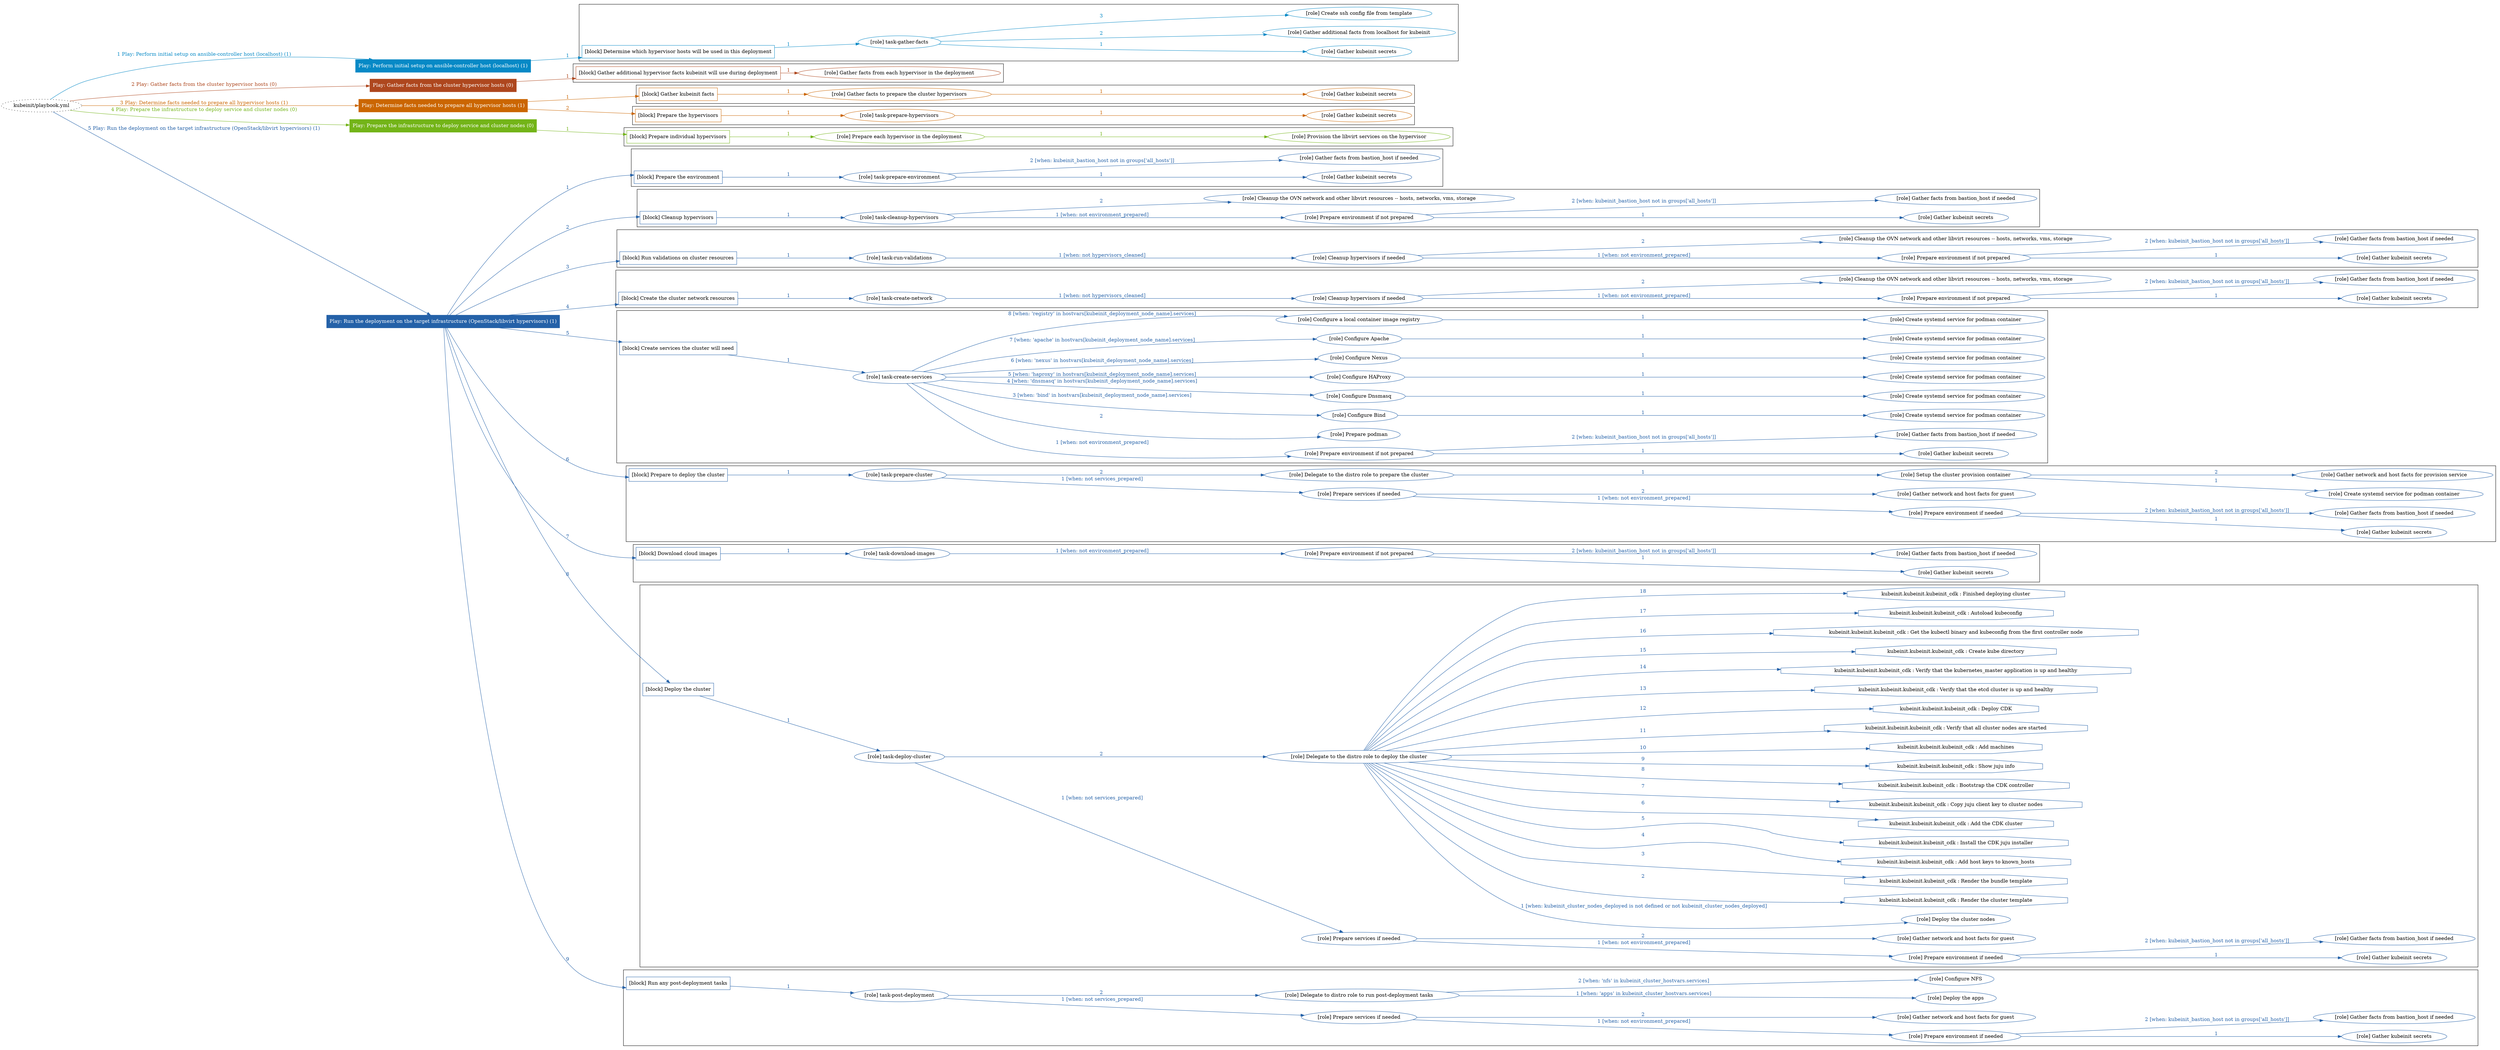 digraph {
	graph [concentrate=true ordering=in rankdir=LR ratio=fill]
	edge [esep=5 sep=10]
	"kubeinit/playbook.yml" [URL="/home/runner/work/kubeinit/kubeinit/kubeinit/playbook.yml" id=playbook_1d6d4509 style=dotted]
	"kubeinit/playbook.yml" -> play_ebe5a541 [label="1 Play: Perform initial setup on ansible-controller host (localhost) (1)" color="#0689c6" fontcolor="#0689c6" id=edge_play_ebe5a541 labeltooltip="1 Play: Perform initial setup on ansible-controller host (localhost) (1)" tooltip="1 Play: Perform initial setup on ansible-controller host (localhost) (1)"]
	subgraph "Play: Perform initial setup on ansible-controller host (localhost) (1)" {
		play_ebe5a541 [label="Play: Perform initial setup on ansible-controller host (localhost) (1)" URL="/home/runner/work/kubeinit/kubeinit/kubeinit/playbook.yml" color="#0689c6" fontcolor="#ffffff" id=play_ebe5a541 shape=box style=filled tooltip=localhost]
		play_ebe5a541 -> block_c44b0bd5 [label=1 color="#0689c6" fontcolor="#0689c6" id=edge_block_c44b0bd5 labeltooltip=1 tooltip=1]
		subgraph cluster_block_c44b0bd5 {
			block_c44b0bd5 [label="[block] Determine which hypervisor hosts will be used in this deployment" URL="/home/runner/work/kubeinit/kubeinit/kubeinit/playbook.yml" color="#0689c6" id=block_c44b0bd5 labeltooltip="Determine which hypervisor hosts will be used in this deployment" shape=box tooltip="Determine which hypervisor hosts will be used in this deployment"]
			block_c44b0bd5 -> role_0b8d892a [label="1 " color="#0689c6" fontcolor="#0689c6" id=edge_role_0b8d892a labeltooltip="1 " tooltip="1 "]
			subgraph "task-gather-facts" {
				role_0b8d892a [label="[role] task-gather-facts" URL="/home/runner/work/kubeinit/kubeinit/kubeinit/playbook.yml" color="#0689c6" id=role_0b8d892a tooltip="task-gather-facts"]
				role_0b8d892a -> role_41918244 [label="1 " color="#0689c6" fontcolor="#0689c6" id=edge_role_41918244 labeltooltip="1 " tooltip="1 "]
				subgraph "Gather kubeinit secrets" {
					role_41918244 [label="[role] Gather kubeinit secrets" URL="/home/runner/.ansible/collections/ansible_collections/kubeinit/kubeinit/roles/kubeinit_prepare/tasks/build_hypervisors_group.yml" color="#0689c6" id=role_41918244 tooltip="Gather kubeinit secrets"]
				}
				role_0b8d892a -> role_3cf429e8 [label="2 " color="#0689c6" fontcolor="#0689c6" id=edge_role_3cf429e8 labeltooltip="2 " tooltip="2 "]
				subgraph "Gather additional facts from localhost for kubeinit" {
					role_3cf429e8 [label="[role] Gather additional facts from localhost for kubeinit" URL="/home/runner/.ansible/collections/ansible_collections/kubeinit/kubeinit/roles/kubeinit_prepare/tasks/build_hypervisors_group.yml" color="#0689c6" id=role_3cf429e8 tooltip="Gather additional facts from localhost for kubeinit"]
				}
				role_0b8d892a -> role_47518918 [label="3 " color="#0689c6" fontcolor="#0689c6" id=edge_role_47518918 labeltooltip="3 " tooltip="3 "]
				subgraph "Create ssh config file from template" {
					role_47518918 [label="[role] Create ssh config file from template" URL="/home/runner/.ansible/collections/ansible_collections/kubeinit/kubeinit/roles/kubeinit_prepare/tasks/build_hypervisors_group.yml" color="#0689c6" id=role_47518918 tooltip="Create ssh config file from template"]
				}
			}
		}
	}
	"kubeinit/playbook.yml" -> play_9903c8cc [label="2 Play: Gather facts from the cluster hypervisor hosts (0)" color="#ae471e" fontcolor="#ae471e" id=edge_play_9903c8cc labeltooltip="2 Play: Gather facts from the cluster hypervisor hosts (0)" tooltip="2 Play: Gather facts from the cluster hypervisor hosts (0)"]
	subgraph "Play: Gather facts from the cluster hypervisor hosts (0)" {
		play_9903c8cc [label="Play: Gather facts from the cluster hypervisor hosts (0)" URL="/home/runner/work/kubeinit/kubeinit/kubeinit/playbook.yml" color="#ae471e" fontcolor="#ffffff" id=play_9903c8cc shape=box style=filled tooltip="Play: Gather facts from the cluster hypervisor hosts (0)"]
		play_9903c8cc -> block_c0e1fb41 [label=1 color="#ae471e" fontcolor="#ae471e" id=edge_block_c0e1fb41 labeltooltip=1 tooltip=1]
		subgraph cluster_block_c0e1fb41 {
			block_c0e1fb41 [label="[block] Gather additional hypervisor facts kubeinit will use during deployment" URL="/home/runner/work/kubeinit/kubeinit/kubeinit/playbook.yml" color="#ae471e" id=block_c0e1fb41 labeltooltip="Gather additional hypervisor facts kubeinit will use during deployment" shape=box tooltip="Gather additional hypervisor facts kubeinit will use during deployment"]
			block_c0e1fb41 -> role_200e2c96 [label="1 " color="#ae471e" fontcolor="#ae471e" id=edge_role_200e2c96 labeltooltip="1 " tooltip="1 "]
			subgraph "Gather facts from each hypervisor in the deployment" {
				role_200e2c96 [label="[role] Gather facts from each hypervisor in the deployment" URL="/home/runner/work/kubeinit/kubeinit/kubeinit/playbook.yml" color="#ae471e" id=role_200e2c96 tooltip="Gather facts from each hypervisor in the deployment"]
			}
		}
	}
	"kubeinit/playbook.yml" -> play_49c749f3 [label="3 Play: Determine facts needed to prepare all hypervisor hosts (1)" color="#cb6601" fontcolor="#cb6601" id=edge_play_49c749f3 labeltooltip="3 Play: Determine facts needed to prepare all hypervisor hosts (1)" tooltip="3 Play: Determine facts needed to prepare all hypervisor hosts (1)"]
	subgraph "Play: Determine facts needed to prepare all hypervisor hosts (1)" {
		play_49c749f3 [label="Play: Determine facts needed to prepare all hypervisor hosts (1)" URL="/home/runner/work/kubeinit/kubeinit/kubeinit/playbook.yml" color="#cb6601" fontcolor="#ffffff" id=play_49c749f3 shape=box style=filled tooltip=localhost]
		play_49c749f3 -> block_ce99bf5d [label=1 color="#cb6601" fontcolor="#cb6601" id=edge_block_ce99bf5d labeltooltip=1 tooltip=1]
		subgraph cluster_block_ce99bf5d {
			block_ce99bf5d [label="[block] Gather kubeinit facts" URL="/home/runner/work/kubeinit/kubeinit/kubeinit/playbook.yml" color="#cb6601" id=block_ce99bf5d labeltooltip="Gather kubeinit facts" shape=box tooltip="Gather kubeinit facts"]
			block_ce99bf5d -> role_effe2698 [label="1 " color="#cb6601" fontcolor="#cb6601" id=edge_role_effe2698 labeltooltip="1 " tooltip="1 "]
			subgraph "Gather facts to prepare the cluster hypervisors" {
				role_effe2698 [label="[role] Gather facts to prepare the cluster hypervisors" URL="/home/runner/work/kubeinit/kubeinit/kubeinit/playbook.yml" color="#cb6601" id=role_effe2698 tooltip="Gather facts to prepare the cluster hypervisors"]
				role_effe2698 -> role_37813f43 [label="1 " color="#cb6601" fontcolor="#cb6601" id=edge_role_37813f43 labeltooltip="1 " tooltip="1 "]
				subgraph "Gather kubeinit secrets" {
					role_37813f43 [label="[role] Gather kubeinit secrets" URL="/home/runner/.ansible/collections/ansible_collections/kubeinit/kubeinit/roles/kubeinit_prepare/tasks/gather_kubeinit_facts.yml" color="#cb6601" id=role_37813f43 tooltip="Gather kubeinit secrets"]
				}
			}
		}
		play_49c749f3 -> block_68a0e992 [label=2 color="#cb6601" fontcolor="#cb6601" id=edge_block_68a0e992 labeltooltip=2 tooltip=2]
		subgraph cluster_block_68a0e992 {
			block_68a0e992 [label="[block] Prepare the hypervisors" URL="/home/runner/work/kubeinit/kubeinit/kubeinit/playbook.yml" color="#cb6601" id=block_68a0e992 labeltooltip="Prepare the hypervisors" shape=box tooltip="Prepare the hypervisors"]
			block_68a0e992 -> role_42dee3e7 [label="1 " color="#cb6601" fontcolor="#cb6601" id=edge_role_42dee3e7 labeltooltip="1 " tooltip="1 "]
			subgraph "task-prepare-hypervisors" {
				role_42dee3e7 [label="[role] task-prepare-hypervisors" URL="/home/runner/work/kubeinit/kubeinit/kubeinit/playbook.yml" color="#cb6601" id=role_42dee3e7 tooltip="task-prepare-hypervisors"]
				role_42dee3e7 -> role_a9a6d66b [label="1 " color="#cb6601" fontcolor="#cb6601" id=edge_role_a9a6d66b labeltooltip="1 " tooltip="1 "]
				subgraph "Gather kubeinit secrets" {
					role_a9a6d66b [label="[role] Gather kubeinit secrets" URL="/home/runner/.ansible/collections/ansible_collections/kubeinit/kubeinit/roles/kubeinit_prepare/tasks/gather_kubeinit_facts.yml" color="#cb6601" id=role_a9a6d66b tooltip="Gather kubeinit secrets"]
				}
			}
		}
	}
	"kubeinit/playbook.yml" -> play_60cf38fb [label="4 Play: Prepare the infrastructure to deploy service and cluster nodes (0)" color="#73b418" fontcolor="#73b418" id=edge_play_60cf38fb labeltooltip="4 Play: Prepare the infrastructure to deploy service and cluster nodes (0)" tooltip="4 Play: Prepare the infrastructure to deploy service and cluster nodes (0)"]
	subgraph "Play: Prepare the infrastructure to deploy service and cluster nodes (0)" {
		play_60cf38fb [label="Play: Prepare the infrastructure to deploy service and cluster nodes (0)" URL="/home/runner/work/kubeinit/kubeinit/kubeinit/playbook.yml" color="#73b418" fontcolor="#ffffff" id=play_60cf38fb shape=box style=filled tooltip="Play: Prepare the infrastructure to deploy service and cluster nodes (0)"]
		play_60cf38fb -> block_933611a2 [label=1 color="#73b418" fontcolor="#73b418" id=edge_block_933611a2 labeltooltip=1 tooltip=1]
		subgraph cluster_block_933611a2 {
			block_933611a2 [label="[block] Prepare individual hypervisors" URL="/home/runner/work/kubeinit/kubeinit/kubeinit/playbook.yml" color="#73b418" id=block_933611a2 labeltooltip="Prepare individual hypervisors" shape=box tooltip="Prepare individual hypervisors"]
			block_933611a2 -> role_d0a6722e [label="1 " color="#73b418" fontcolor="#73b418" id=edge_role_d0a6722e labeltooltip="1 " tooltip="1 "]
			subgraph "Prepare each hypervisor in the deployment" {
				role_d0a6722e [label="[role] Prepare each hypervisor in the deployment" URL="/home/runner/work/kubeinit/kubeinit/kubeinit/playbook.yml" color="#73b418" id=role_d0a6722e tooltip="Prepare each hypervisor in the deployment"]
				role_d0a6722e -> role_1e93a5ee [label="1 " color="#73b418" fontcolor="#73b418" id=edge_role_1e93a5ee labeltooltip="1 " tooltip="1 "]
				subgraph "Provision the libvirt services on the hypervisor" {
					role_1e93a5ee [label="[role] Provision the libvirt services on the hypervisor" URL="/home/runner/.ansible/collections/ansible_collections/kubeinit/kubeinit/roles/kubeinit_prepare/tasks/prepare_hypervisor.yml" color="#73b418" id=role_1e93a5ee tooltip="Provision the libvirt services on the hypervisor"]
				}
			}
		}
	}
	"kubeinit/playbook.yml" -> play_8b3c2580 [label="5 Play: Run the deployment on the target infrastructure (OpenStack/libvirt hypervisors) (1)" color="#2461a8" fontcolor="#2461a8" id=edge_play_8b3c2580 labeltooltip="5 Play: Run the deployment on the target infrastructure (OpenStack/libvirt hypervisors) (1)" tooltip="5 Play: Run the deployment on the target infrastructure (OpenStack/libvirt hypervisors) (1)"]
	subgraph "Play: Run the deployment on the target infrastructure (OpenStack/libvirt hypervisors) (1)" {
		play_8b3c2580 [label="Play: Run the deployment on the target infrastructure (OpenStack/libvirt hypervisors) (1)" URL="/home/runner/work/kubeinit/kubeinit/kubeinit/playbook.yml" color="#2461a8" fontcolor="#ffffff" id=play_8b3c2580 shape=box style=filled tooltip=localhost]
		play_8b3c2580 -> block_72e61657 [label=1 color="#2461a8" fontcolor="#2461a8" id=edge_block_72e61657 labeltooltip=1 tooltip=1]
		subgraph cluster_block_72e61657 {
			block_72e61657 [label="[block] Prepare the environment" URL="/home/runner/work/kubeinit/kubeinit/kubeinit/playbook.yml" color="#2461a8" id=block_72e61657 labeltooltip="Prepare the environment" shape=box tooltip="Prepare the environment"]
			block_72e61657 -> role_2235da6d [label="1 " color="#2461a8" fontcolor="#2461a8" id=edge_role_2235da6d labeltooltip="1 " tooltip="1 "]
			subgraph "task-prepare-environment" {
				role_2235da6d [label="[role] task-prepare-environment" URL="/home/runner/work/kubeinit/kubeinit/kubeinit/playbook.yml" color="#2461a8" id=role_2235da6d tooltip="task-prepare-environment"]
				role_2235da6d -> role_e8200e40 [label="1 " color="#2461a8" fontcolor="#2461a8" id=edge_role_e8200e40 labeltooltip="1 " tooltip="1 "]
				subgraph "Gather kubeinit secrets" {
					role_e8200e40 [label="[role] Gather kubeinit secrets" URL="/home/runner/.ansible/collections/ansible_collections/kubeinit/kubeinit/roles/kubeinit_prepare/tasks/gather_kubeinit_facts.yml" color="#2461a8" id=role_e8200e40 tooltip="Gather kubeinit secrets"]
				}
				role_2235da6d -> role_9a578460 [label="2 [when: kubeinit_bastion_host not in groups['all_hosts']]" color="#2461a8" fontcolor="#2461a8" id=edge_role_9a578460 labeltooltip="2 [when: kubeinit_bastion_host not in groups['all_hosts']]" tooltip="2 [when: kubeinit_bastion_host not in groups['all_hosts']]"]
				subgraph "Gather facts from bastion_host if needed" {
					role_9a578460 [label="[role] Gather facts from bastion_host if needed" URL="/home/runner/.ansible/collections/ansible_collections/kubeinit/kubeinit/roles/kubeinit_prepare/tasks/main.yml" color="#2461a8" id=role_9a578460 tooltip="Gather facts from bastion_host if needed"]
				}
			}
		}
		play_8b3c2580 -> block_af4a325e [label=2 color="#2461a8" fontcolor="#2461a8" id=edge_block_af4a325e labeltooltip=2 tooltip=2]
		subgraph cluster_block_af4a325e {
			block_af4a325e [label="[block] Cleanup hypervisors" URL="/home/runner/work/kubeinit/kubeinit/kubeinit/playbook.yml" color="#2461a8" id=block_af4a325e labeltooltip="Cleanup hypervisors" shape=box tooltip="Cleanup hypervisors"]
			block_af4a325e -> role_3239c090 [label="1 " color="#2461a8" fontcolor="#2461a8" id=edge_role_3239c090 labeltooltip="1 " tooltip="1 "]
			subgraph "task-cleanup-hypervisors" {
				role_3239c090 [label="[role] task-cleanup-hypervisors" URL="/home/runner/work/kubeinit/kubeinit/kubeinit/playbook.yml" color="#2461a8" id=role_3239c090 tooltip="task-cleanup-hypervisors"]
				role_3239c090 -> role_65434b07 [label="1 [when: not environment_prepared]" color="#2461a8" fontcolor="#2461a8" id=edge_role_65434b07 labeltooltip="1 [when: not environment_prepared]" tooltip="1 [when: not environment_prepared]"]
				subgraph "Prepare environment if not prepared" {
					role_65434b07 [label="[role] Prepare environment if not prepared" URL="/home/runner/.ansible/collections/ansible_collections/kubeinit/kubeinit/roles/kubeinit_libvirt/tasks/cleanup_hypervisors.yml" color="#2461a8" id=role_65434b07 tooltip="Prepare environment if not prepared"]
					role_65434b07 -> role_c6fcd72b [label="1 " color="#2461a8" fontcolor="#2461a8" id=edge_role_c6fcd72b labeltooltip="1 " tooltip="1 "]
					subgraph "Gather kubeinit secrets" {
						role_c6fcd72b [label="[role] Gather kubeinit secrets" URL="/home/runner/.ansible/collections/ansible_collections/kubeinit/kubeinit/roles/kubeinit_prepare/tasks/gather_kubeinit_facts.yml" color="#2461a8" id=role_c6fcd72b tooltip="Gather kubeinit secrets"]
					}
					role_65434b07 -> role_99e12649 [label="2 [when: kubeinit_bastion_host not in groups['all_hosts']]" color="#2461a8" fontcolor="#2461a8" id=edge_role_99e12649 labeltooltip="2 [when: kubeinit_bastion_host not in groups['all_hosts']]" tooltip="2 [when: kubeinit_bastion_host not in groups['all_hosts']]"]
					subgraph "Gather facts from bastion_host if needed" {
						role_99e12649 [label="[role] Gather facts from bastion_host if needed" URL="/home/runner/.ansible/collections/ansible_collections/kubeinit/kubeinit/roles/kubeinit_prepare/tasks/main.yml" color="#2461a8" id=role_99e12649 tooltip="Gather facts from bastion_host if needed"]
					}
				}
				role_3239c090 -> role_46589850 [label="2 " color="#2461a8" fontcolor="#2461a8" id=edge_role_46589850 labeltooltip="2 " tooltip="2 "]
				subgraph "Cleanup the OVN network and other libvirt resources -- hosts, networks, vms, storage" {
					role_46589850 [label="[role] Cleanup the OVN network and other libvirt resources -- hosts, networks, vms, storage" URL="/home/runner/.ansible/collections/ansible_collections/kubeinit/kubeinit/roles/kubeinit_libvirt/tasks/cleanup_hypervisors.yml" color="#2461a8" id=role_46589850 tooltip="Cleanup the OVN network and other libvirt resources -- hosts, networks, vms, storage"]
				}
			}
		}
		play_8b3c2580 -> block_ec4c0e6c [label=3 color="#2461a8" fontcolor="#2461a8" id=edge_block_ec4c0e6c labeltooltip=3 tooltip=3]
		subgraph cluster_block_ec4c0e6c {
			block_ec4c0e6c [label="[block] Run validations on cluster resources" URL="/home/runner/work/kubeinit/kubeinit/kubeinit/playbook.yml" color="#2461a8" id=block_ec4c0e6c labeltooltip="Run validations on cluster resources" shape=box tooltip="Run validations on cluster resources"]
			block_ec4c0e6c -> role_cf3078b5 [label="1 " color="#2461a8" fontcolor="#2461a8" id=edge_role_cf3078b5 labeltooltip="1 " tooltip="1 "]
			subgraph "task-run-validations" {
				role_cf3078b5 [label="[role] task-run-validations" URL="/home/runner/work/kubeinit/kubeinit/kubeinit/playbook.yml" color="#2461a8" id=role_cf3078b5 tooltip="task-run-validations"]
				role_cf3078b5 -> role_bd1274dc [label="1 [when: not hypervisors_cleaned]" color="#2461a8" fontcolor="#2461a8" id=edge_role_bd1274dc labeltooltip="1 [when: not hypervisors_cleaned]" tooltip="1 [when: not hypervisors_cleaned]"]
				subgraph "Cleanup hypervisors if needed" {
					role_bd1274dc [label="[role] Cleanup hypervisors if needed" URL="/home/runner/.ansible/collections/ansible_collections/kubeinit/kubeinit/roles/kubeinit_validations/tasks/main.yml" color="#2461a8" id=role_bd1274dc tooltip="Cleanup hypervisors if needed"]
					role_bd1274dc -> role_506fab34 [label="1 [when: not environment_prepared]" color="#2461a8" fontcolor="#2461a8" id=edge_role_506fab34 labeltooltip="1 [when: not environment_prepared]" tooltip="1 [when: not environment_prepared]"]
					subgraph "Prepare environment if not prepared" {
						role_506fab34 [label="[role] Prepare environment if not prepared" URL="/home/runner/.ansible/collections/ansible_collections/kubeinit/kubeinit/roles/kubeinit_libvirt/tasks/cleanup_hypervisors.yml" color="#2461a8" id=role_506fab34 tooltip="Prepare environment if not prepared"]
						role_506fab34 -> role_a8c55a37 [label="1 " color="#2461a8" fontcolor="#2461a8" id=edge_role_a8c55a37 labeltooltip="1 " tooltip="1 "]
						subgraph "Gather kubeinit secrets" {
							role_a8c55a37 [label="[role] Gather kubeinit secrets" URL="/home/runner/.ansible/collections/ansible_collections/kubeinit/kubeinit/roles/kubeinit_prepare/tasks/gather_kubeinit_facts.yml" color="#2461a8" id=role_a8c55a37 tooltip="Gather kubeinit secrets"]
						}
						role_506fab34 -> role_d46dd55c [label="2 [when: kubeinit_bastion_host not in groups['all_hosts']]" color="#2461a8" fontcolor="#2461a8" id=edge_role_d46dd55c labeltooltip="2 [when: kubeinit_bastion_host not in groups['all_hosts']]" tooltip="2 [when: kubeinit_bastion_host not in groups['all_hosts']]"]
						subgraph "Gather facts from bastion_host if needed" {
							role_d46dd55c [label="[role] Gather facts from bastion_host if needed" URL="/home/runner/.ansible/collections/ansible_collections/kubeinit/kubeinit/roles/kubeinit_prepare/tasks/main.yml" color="#2461a8" id=role_d46dd55c tooltip="Gather facts from bastion_host if needed"]
						}
					}
					role_bd1274dc -> role_4b620e9b [label="2 " color="#2461a8" fontcolor="#2461a8" id=edge_role_4b620e9b labeltooltip="2 " tooltip="2 "]
					subgraph "Cleanup the OVN network and other libvirt resources -- hosts, networks, vms, storage" {
						role_4b620e9b [label="[role] Cleanup the OVN network and other libvirt resources -- hosts, networks, vms, storage" URL="/home/runner/.ansible/collections/ansible_collections/kubeinit/kubeinit/roles/kubeinit_libvirt/tasks/cleanup_hypervisors.yml" color="#2461a8" id=role_4b620e9b tooltip="Cleanup the OVN network and other libvirt resources -- hosts, networks, vms, storage"]
					}
				}
			}
		}
		play_8b3c2580 -> block_c300d516 [label=4 color="#2461a8" fontcolor="#2461a8" id=edge_block_c300d516 labeltooltip=4 tooltip=4]
		subgraph cluster_block_c300d516 {
			block_c300d516 [label="[block] Create the cluster network resources" URL="/home/runner/work/kubeinit/kubeinit/kubeinit/playbook.yml" color="#2461a8" id=block_c300d516 labeltooltip="Create the cluster network resources" shape=box tooltip="Create the cluster network resources"]
			block_c300d516 -> role_ecff4e1c [label="1 " color="#2461a8" fontcolor="#2461a8" id=edge_role_ecff4e1c labeltooltip="1 " tooltip="1 "]
			subgraph "task-create-network" {
				role_ecff4e1c [label="[role] task-create-network" URL="/home/runner/work/kubeinit/kubeinit/kubeinit/playbook.yml" color="#2461a8" id=role_ecff4e1c tooltip="task-create-network"]
				role_ecff4e1c -> role_ffe42e27 [label="1 [when: not hypervisors_cleaned]" color="#2461a8" fontcolor="#2461a8" id=edge_role_ffe42e27 labeltooltip="1 [when: not hypervisors_cleaned]" tooltip="1 [when: not hypervisors_cleaned]"]
				subgraph "Cleanup hypervisors if needed" {
					role_ffe42e27 [label="[role] Cleanup hypervisors if needed" URL="/home/runner/.ansible/collections/ansible_collections/kubeinit/kubeinit/roles/kubeinit_libvirt/tasks/create_network.yml" color="#2461a8" id=role_ffe42e27 tooltip="Cleanup hypervisors if needed"]
					role_ffe42e27 -> role_81ad0ac6 [label="1 [when: not environment_prepared]" color="#2461a8" fontcolor="#2461a8" id=edge_role_81ad0ac6 labeltooltip="1 [when: not environment_prepared]" tooltip="1 [when: not environment_prepared]"]
					subgraph "Prepare environment if not prepared" {
						role_81ad0ac6 [label="[role] Prepare environment if not prepared" URL="/home/runner/.ansible/collections/ansible_collections/kubeinit/kubeinit/roles/kubeinit_libvirt/tasks/cleanup_hypervisors.yml" color="#2461a8" id=role_81ad0ac6 tooltip="Prepare environment if not prepared"]
						role_81ad0ac6 -> role_7b922b11 [label="1 " color="#2461a8" fontcolor="#2461a8" id=edge_role_7b922b11 labeltooltip="1 " tooltip="1 "]
						subgraph "Gather kubeinit secrets" {
							role_7b922b11 [label="[role] Gather kubeinit secrets" URL="/home/runner/.ansible/collections/ansible_collections/kubeinit/kubeinit/roles/kubeinit_prepare/tasks/gather_kubeinit_facts.yml" color="#2461a8" id=role_7b922b11 tooltip="Gather kubeinit secrets"]
						}
						role_81ad0ac6 -> role_89a52e0a [label="2 [when: kubeinit_bastion_host not in groups['all_hosts']]" color="#2461a8" fontcolor="#2461a8" id=edge_role_89a52e0a labeltooltip="2 [when: kubeinit_bastion_host not in groups['all_hosts']]" tooltip="2 [when: kubeinit_bastion_host not in groups['all_hosts']]"]
						subgraph "Gather facts from bastion_host if needed" {
							role_89a52e0a [label="[role] Gather facts from bastion_host if needed" URL="/home/runner/.ansible/collections/ansible_collections/kubeinit/kubeinit/roles/kubeinit_prepare/tasks/main.yml" color="#2461a8" id=role_89a52e0a tooltip="Gather facts from bastion_host if needed"]
						}
					}
					role_ffe42e27 -> role_d3a31ec5 [label="2 " color="#2461a8" fontcolor="#2461a8" id=edge_role_d3a31ec5 labeltooltip="2 " tooltip="2 "]
					subgraph "Cleanup the OVN network and other libvirt resources -- hosts, networks, vms, storage" {
						role_d3a31ec5 [label="[role] Cleanup the OVN network and other libvirt resources -- hosts, networks, vms, storage" URL="/home/runner/.ansible/collections/ansible_collections/kubeinit/kubeinit/roles/kubeinit_libvirt/tasks/cleanup_hypervisors.yml" color="#2461a8" id=role_d3a31ec5 tooltip="Cleanup the OVN network and other libvirt resources -- hosts, networks, vms, storage"]
					}
				}
			}
		}
		play_8b3c2580 -> block_ba5b2ac2 [label=5 color="#2461a8" fontcolor="#2461a8" id=edge_block_ba5b2ac2 labeltooltip=5 tooltip=5]
		subgraph cluster_block_ba5b2ac2 {
			block_ba5b2ac2 [label="[block] Create services the cluster will need" URL="/home/runner/work/kubeinit/kubeinit/kubeinit/playbook.yml" color="#2461a8" id=block_ba5b2ac2 labeltooltip="Create services the cluster will need" shape=box tooltip="Create services the cluster will need"]
			block_ba5b2ac2 -> role_196f70a7 [label="1 " color="#2461a8" fontcolor="#2461a8" id=edge_role_196f70a7 labeltooltip="1 " tooltip="1 "]
			subgraph "task-create-services" {
				role_196f70a7 [label="[role] task-create-services" URL="/home/runner/work/kubeinit/kubeinit/kubeinit/playbook.yml" color="#2461a8" id=role_196f70a7 tooltip="task-create-services"]
				role_196f70a7 -> role_0143293b [label="1 [when: not environment_prepared]" color="#2461a8" fontcolor="#2461a8" id=edge_role_0143293b labeltooltip="1 [when: not environment_prepared]" tooltip="1 [when: not environment_prepared]"]
				subgraph "Prepare environment if not prepared" {
					role_0143293b [label="[role] Prepare environment if not prepared" URL="/home/runner/.ansible/collections/ansible_collections/kubeinit/kubeinit/roles/kubeinit_services/tasks/main.yml" color="#2461a8" id=role_0143293b tooltip="Prepare environment if not prepared"]
					role_0143293b -> role_dc370cf6 [label="1 " color="#2461a8" fontcolor="#2461a8" id=edge_role_dc370cf6 labeltooltip="1 " tooltip="1 "]
					subgraph "Gather kubeinit secrets" {
						role_dc370cf6 [label="[role] Gather kubeinit secrets" URL="/home/runner/.ansible/collections/ansible_collections/kubeinit/kubeinit/roles/kubeinit_prepare/tasks/gather_kubeinit_facts.yml" color="#2461a8" id=role_dc370cf6 tooltip="Gather kubeinit secrets"]
					}
					role_0143293b -> role_d8d59899 [label="2 [when: kubeinit_bastion_host not in groups['all_hosts']]" color="#2461a8" fontcolor="#2461a8" id=edge_role_d8d59899 labeltooltip="2 [when: kubeinit_bastion_host not in groups['all_hosts']]" tooltip="2 [when: kubeinit_bastion_host not in groups['all_hosts']]"]
					subgraph "Gather facts from bastion_host if needed" {
						role_d8d59899 [label="[role] Gather facts from bastion_host if needed" URL="/home/runner/.ansible/collections/ansible_collections/kubeinit/kubeinit/roles/kubeinit_prepare/tasks/main.yml" color="#2461a8" id=role_d8d59899 tooltip="Gather facts from bastion_host if needed"]
					}
				}
				role_196f70a7 -> role_641ba5d7 [label="2 " color="#2461a8" fontcolor="#2461a8" id=edge_role_641ba5d7 labeltooltip="2 " tooltip="2 "]
				subgraph "Prepare podman" {
					role_641ba5d7 [label="[role] Prepare podman" URL="/home/runner/.ansible/collections/ansible_collections/kubeinit/kubeinit/roles/kubeinit_services/tasks/00_create_service_pod.yml" color="#2461a8" id=role_641ba5d7 tooltip="Prepare podman"]
				}
				role_196f70a7 -> role_418e26c9 [label="3 [when: 'bind' in hostvars[kubeinit_deployment_node_name].services]" color="#2461a8" fontcolor="#2461a8" id=edge_role_418e26c9 labeltooltip="3 [when: 'bind' in hostvars[kubeinit_deployment_node_name].services]" tooltip="3 [when: 'bind' in hostvars[kubeinit_deployment_node_name].services]"]
				subgraph "Configure Bind" {
					role_418e26c9 [label="[role] Configure Bind" URL="/home/runner/.ansible/collections/ansible_collections/kubeinit/kubeinit/roles/kubeinit_services/tasks/start_services_containers.yml" color="#2461a8" id=role_418e26c9 tooltip="Configure Bind"]
					role_418e26c9 -> role_6aac517a [label="1 " color="#2461a8" fontcolor="#2461a8" id=edge_role_6aac517a labeltooltip="1 " tooltip="1 "]
					subgraph "Create systemd service for podman container" {
						role_6aac517a [label="[role] Create systemd service for podman container" URL="/home/runner/.ansible/collections/ansible_collections/kubeinit/kubeinit/roles/kubeinit_bind/tasks/main.yml" color="#2461a8" id=role_6aac517a tooltip="Create systemd service for podman container"]
					}
				}
				role_196f70a7 -> role_b6c20f0b [label="4 [when: 'dnsmasq' in hostvars[kubeinit_deployment_node_name].services]" color="#2461a8" fontcolor="#2461a8" id=edge_role_b6c20f0b labeltooltip="4 [when: 'dnsmasq' in hostvars[kubeinit_deployment_node_name].services]" tooltip="4 [when: 'dnsmasq' in hostvars[kubeinit_deployment_node_name].services]"]
				subgraph "Configure Dnsmasq" {
					role_b6c20f0b [label="[role] Configure Dnsmasq" URL="/home/runner/.ansible/collections/ansible_collections/kubeinit/kubeinit/roles/kubeinit_services/tasks/start_services_containers.yml" color="#2461a8" id=role_b6c20f0b tooltip="Configure Dnsmasq"]
					role_b6c20f0b -> role_c9321f12 [label="1 " color="#2461a8" fontcolor="#2461a8" id=edge_role_c9321f12 labeltooltip="1 " tooltip="1 "]
					subgraph "Create systemd service for podman container" {
						role_c9321f12 [label="[role] Create systemd service for podman container" URL="/home/runner/.ansible/collections/ansible_collections/kubeinit/kubeinit/roles/kubeinit_dnsmasq/tasks/main.yml" color="#2461a8" id=role_c9321f12 tooltip="Create systemd service for podman container"]
					}
				}
				role_196f70a7 -> role_b9ed648c [label="5 [when: 'haproxy' in hostvars[kubeinit_deployment_node_name].services]" color="#2461a8" fontcolor="#2461a8" id=edge_role_b9ed648c labeltooltip="5 [when: 'haproxy' in hostvars[kubeinit_deployment_node_name].services]" tooltip="5 [when: 'haproxy' in hostvars[kubeinit_deployment_node_name].services]"]
				subgraph "Configure HAProxy" {
					role_b9ed648c [label="[role] Configure HAProxy" URL="/home/runner/.ansible/collections/ansible_collections/kubeinit/kubeinit/roles/kubeinit_services/tasks/start_services_containers.yml" color="#2461a8" id=role_b9ed648c tooltip="Configure HAProxy"]
					role_b9ed648c -> role_d6cfb648 [label="1 " color="#2461a8" fontcolor="#2461a8" id=edge_role_d6cfb648 labeltooltip="1 " tooltip="1 "]
					subgraph "Create systemd service for podman container" {
						role_d6cfb648 [label="[role] Create systemd service for podman container" URL="/home/runner/.ansible/collections/ansible_collections/kubeinit/kubeinit/roles/kubeinit_haproxy/tasks/main.yml" color="#2461a8" id=role_d6cfb648 tooltip="Create systemd service for podman container"]
					}
				}
				role_196f70a7 -> role_effd8212 [label="6 [when: 'nexus' in hostvars[kubeinit_deployment_node_name].services]" color="#2461a8" fontcolor="#2461a8" id=edge_role_effd8212 labeltooltip="6 [when: 'nexus' in hostvars[kubeinit_deployment_node_name].services]" tooltip="6 [when: 'nexus' in hostvars[kubeinit_deployment_node_name].services]"]
				subgraph "Configure Nexus" {
					role_effd8212 [label="[role] Configure Nexus" URL="/home/runner/.ansible/collections/ansible_collections/kubeinit/kubeinit/roles/kubeinit_services/tasks/start_services_containers.yml" color="#2461a8" id=role_effd8212 tooltip="Configure Nexus"]
					role_effd8212 -> role_1c27437a [label="1 " color="#2461a8" fontcolor="#2461a8" id=edge_role_1c27437a labeltooltip="1 " tooltip="1 "]
					subgraph "Create systemd service for podman container" {
						role_1c27437a [label="[role] Create systemd service for podman container" URL="/home/runner/.ansible/collections/ansible_collections/kubeinit/kubeinit/roles/kubeinit_nexus/tasks/main.yml" color="#2461a8" id=role_1c27437a tooltip="Create systemd service for podman container"]
					}
				}
				role_196f70a7 -> role_e3e83a71 [label="7 [when: 'apache' in hostvars[kubeinit_deployment_node_name].services]" color="#2461a8" fontcolor="#2461a8" id=edge_role_e3e83a71 labeltooltip="7 [when: 'apache' in hostvars[kubeinit_deployment_node_name].services]" tooltip="7 [when: 'apache' in hostvars[kubeinit_deployment_node_name].services]"]
				subgraph "Configure Apache" {
					role_e3e83a71 [label="[role] Configure Apache" URL="/home/runner/.ansible/collections/ansible_collections/kubeinit/kubeinit/roles/kubeinit_services/tasks/start_services_containers.yml" color="#2461a8" id=role_e3e83a71 tooltip="Configure Apache"]
					role_e3e83a71 -> role_8b416127 [label="1 " color="#2461a8" fontcolor="#2461a8" id=edge_role_8b416127 labeltooltip="1 " tooltip="1 "]
					subgraph "Create systemd service for podman container" {
						role_8b416127 [label="[role] Create systemd service for podman container" URL="/home/runner/.ansible/collections/ansible_collections/kubeinit/kubeinit/roles/kubeinit_apache/tasks/main.yml" color="#2461a8" id=role_8b416127 tooltip="Create systemd service for podman container"]
					}
				}
				role_196f70a7 -> role_f00b038f [label="8 [when: 'registry' in hostvars[kubeinit_deployment_node_name].services]" color="#2461a8" fontcolor="#2461a8" id=edge_role_f00b038f labeltooltip="8 [when: 'registry' in hostvars[kubeinit_deployment_node_name].services]" tooltip="8 [when: 'registry' in hostvars[kubeinit_deployment_node_name].services]"]
				subgraph "Configure a local container image registry" {
					role_f00b038f [label="[role] Configure a local container image registry" URL="/home/runner/.ansible/collections/ansible_collections/kubeinit/kubeinit/roles/kubeinit_services/tasks/start_services_containers.yml" color="#2461a8" id=role_f00b038f tooltip="Configure a local container image registry"]
					role_f00b038f -> role_eb149f2b [label="1 " color="#2461a8" fontcolor="#2461a8" id=edge_role_eb149f2b labeltooltip="1 " tooltip="1 "]
					subgraph "Create systemd service for podman container" {
						role_eb149f2b [label="[role] Create systemd service for podman container" URL="/home/runner/.ansible/collections/ansible_collections/kubeinit/kubeinit/roles/kubeinit_registry/tasks/main.yml" color="#2461a8" id=role_eb149f2b tooltip="Create systemd service for podman container"]
					}
				}
			}
		}
		play_8b3c2580 -> block_87fc1790 [label=6 color="#2461a8" fontcolor="#2461a8" id=edge_block_87fc1790 labeltooltip=6 tooltip=6]
		subgraph cluster_block_87fc1790 {
			block_87fc1790 [label="[block] Prepare to deploy the cluster" URL="/home/runner/work/kubeinit/kubeinit/kubeinit/playbook.yml" color="#2461a8" id=block_87fc1790 labeltooltip="Prepare to deploy the cluster" shape=box tooltip="Prepare to deploy the cluster"]
			block_87fc1790 -> role_d7fdcfc3 [label="1 " color="#2461a8" fontcolor="#2461a8" id=edge_role_d7fdcfc3 labeltooltip="1 " tooltip="1 "]
			subgraph "task-prepare-cluster" {
				role_d7fdcfc3 [label="[role] task-prepare-cluster" URL="/home/runner/work/kubeinit/kubeinit/kubeinit/playbook.yml" color="#2461a8" id=role_d7fdcfc3 tooltip="task-prepare-cluster"]
				role_d7fdcfc3 -> role_d872888c [label="1 [when: not services_prepared]" color="#2461a8" fontcolor="#2461a8" id=edge_role_d872888c labeltooltip="1 [when: not services_prepared]" tooltip="1 [when: not services_prepared]"]
				subgraph "Prepare services if needed" {
					role_d872888c [label="[role] Prepare services if needed" URL="/home/runner/.ansible/collections/ansible_collections/kubeinit/kubeinit/roles/kubeinit_prepare/tasks/prepare_cluster.yml" color="#2461a8" id=role_d872888c tooltip="Prepare services if needed"]
					role_d872888c -> role_284ce424 [label="1 [when: not environment_prepared]" color="#2461a8" fontcolor="#2461a8" id=edge_role_284ce424 labeltooltip="1 [when: not environment_prepared]" tooltip="1 [when: not environment_prepared]"]
					subgraph "Prepare environment if needed" {
						role_284ce424 [label="[role] Prepare environment if needed" URL="/home/runner/.ansible/collections/ansible_collections/kubeinit/kubeinit/roles/kubeinit_services/tasks/prepare_services.yml" color="#2461a8" id=role_284ce424 tooltip="Prepare environment if needed"]
						role_284ce424 -> role_d01ffb0e [label="1 " color="#2461a8" fontcolor="#2461a8" id=edge_role_d01ffb0e labeltooltip="1 " tooltip="1 "]
						subgraph "Gather kubeinit secrets" {
							role_d01ffb0e [label="[role] Gather kubeinit secrets" URL="/home/runner/.ansible/collections/ansible_collections/kubeinit/kubeinit/roles/kubeinit_prepare/tasks/gather_kubeinit_facts.yml" color="#2461a8" id=role_d01ffb0e tooltip="Gather kubeinit secrets"]
						}
						role_284ce424 -> role_567da3a8 [label="2 [when: kubeinit_bastion_host not in groups['all_hosts']]" color="#2461a8" fontcolor="#2461a8" id=edge_role_567da3a8 labeltooltip="2 [when: kubeinit_bastion_host not in groups['all_hosts']]" tooltip="2 [when: kubeinit_bastion_host not in groups['all_hosts']]"]
						subgraph "Gather facts from bastion_host if needed" {
							role_567da3a8 [label="[role] Gather facts from bastion_host if needed" URL="/home/runner/.ansible/collections/ansible_collections/kubeinit/kubeinit/roles/kubeinit_prepare/tasks/main.yml" color="#2461a8" id=role_567da3a8 tooltip="Gather facts from bastion_host if needed"]
						}
					}
					role_d872888c -> role_64806fd3 [label="2 " color="#2461a8" fontcolor="#2461a8" id=edge_role_64806fd3 labeltooltip="2 " tooltip="2 "]
					subgraph "Gather network and host facts for guest" {
						role_64806fd3 [label="[role] Gather network and host facts for guest" URL="/home/runner/.ansible/collections/ansible_collections/kubeinit/kubeinit/roles/kubeinit_services/tasks/prepare_services.yml" color="#2461a8" id=role_64806fd3 tooltip="Gather network and host facts for guest"]
					}
				}
				role_d7fdcfc3 -> role_fc054979 [label="2 " color="#2461a8" fontcolor="#2461a8" id=edge_role_fc054979 labeltooltip="2 " tooltip="2 "]
				subgraph "Delegate to the distro role to prepare the cluster" {
					role_fc054979 [label="[role] Delegate to the distro role to prepare the cluster" URL="/home/runner/.ansible/collections/ansible_collections/kubeinit/kubeinit/roles/kubeinit_prepare/tasks/prepare_cluster.yml" color="#2461a8" id=role_fc054979 tooltip="Delegate to the distro role to prepare the cluster"]
					role_fc054979 -> role_cb0410cb [label="1 " color="#2461a8" fontcolor="#2461a8" id=edge_role_cb0410cb labeltooltip="1 " tooltip="1 "]
					subgraph "Setup the cluster provision container" {
						role_cb0410cb [label="[role] Setup the cluster provision container" URL="/home/runner/.ansible/collections/ansible_collections/kubeinit/kubeinit/roles/kubeinit_cdk/tasks/prepare_cluster.yml" color="#2461a8" id=role_cb0410cb tooltip="Setup the cluster provision container"]
						role_cb0410cb -> role_b2e4d129 [label="1 " color="#2461a8" fontcolor="#2461a8" id=edge_role_b2e4d129 labeltooltip="1 " tooltip="1 "]
						subgraph "Create systemd service for podman container" {
							role_b2e4d129 [label="[role] Create systemd service for podman container" URL="/home/runner/.ansible/collections/ansible_collections/kubeinit/kubeinit/roles/kubeinit_services/tasks/create_provision_container.yml" color="#2461a8" id=role_b2e4d129 tooltip="Create systemd service for podman container"]
						}
						role_cb0410cb -> role_8dd967c4 [label="2 " color="#2461a8" fontcolor="#2461a8" id=edge_role_8dd967c4 labeltooltip="2 " tooltip="2 "]
						subgraph "Gather network and host facts for provision service" {
							role_8dd967c4 [label="[role] Gather network and host facts for provision service" URL="/home/runner/.ansible/collections/ansible_collections/kubeinit/kubeinit/roles/kubeinit_services/tasks/create_provision_container.yml" color="#2461a8" id=role_8dd967c4 tooltip="Gather network and host facts for provision service"]
						}
					}
				}
			}
		}
		play_8b3c2580 -> block_86cd2c40 [label=7 color="#2461a8" fontcolor="#2461a8" id=edge_block_86cd2c40 labeltooltip=7 tooltip=7]
		subgraph cluster_block_86cd2c40 {
			block_86cd2c40 [label="[block] Download cloud images" URL="/home/runner/work/kubeinit/kubeinit/kubeinit/playbook.yml" color="#2461a8" id=block_86cd2c40 labeltooltip="Download cloud images" shape=box tooltip="Download cloud images"]
			block_86cd2c40 -> role_ce30c484 [label="1 " color="#2461a8" fontcolor="#2461a8" id=edge_role_ce30c484 labeltooltip="1 " tooltip="1 "]
			subgraph "task-download-images" {
				role_ce30c484 [label="[role] task-download-images" URL="/home/runner/work/kubeinit/kubeinit/kubeinit/playbook.yml" color="#2461a8" id=role_ce30c484 tooltip="task-download-images"]
				role_ce30c484 -> role_3d13b277 [label="1 [when: not environment_prepared]" color="#2461a8" fontcolor="#2461a8" id=edge_role_3d13b277 labeltooltip="1 [when: not environment_prepared]" tooltip="1 [when: not environment_prepared]"]
				subgraph "Prepare environment if not prepared" {
					role_3d13b277 [label="[role] Prepare environment if not prepared" URL="/home/runner/.ansible/collections/ansible_collections/kubeinit/kubeinit/roles/kubeinit_libvirt/tasks/download_cloud_images.yml" color="#2461a8" id=role_3d13b277 tooltip="Prepare environment if not prepared"]
					role_3d13b277 -> role_64479cd7 [label="1 " color="#2461a8" fontcolor="#2461a8" id=edge_role_64479cd7 labeltooltip="1 " tooltip="1 "]
					subgraph "Gather kubeinit secrets" {
						role_64479cd7 [label="[role] Gather kubeinit secrets" URL="/home/runner/.ansible/collections/ansible_collections/kubeinit/kubeinit/roles/kubeinit_prepare/tasks/gather_kubeinit_facts.yml" color="#2461a8" id=role_64479cd7 tooltip="Gather kubeinit secrets"]
					}
					role_3d13b277 -> role_f1e42490 [label="2 [when: kubeinit_bastion_host not in groups['all_hosts']]" color="#2461a8" fontcolor="#2461a8" id=edge_role_f1e42490 labeltooltip="2 [when: kubeinit_bastion_host not in groups['all_hosts']]" tooltip="2 [when: kubeinit_bastion_host not in groups['all_hosts']]"]
					subgraph "Gather facts from bastion_host if needed" {
						role_f1e42490 [label="[role] Gather facts from bastion_host if needed" URL="/home/runner/.ansible/collections/ansible_collections/kubeinit/kubeinit/roles/kubeinit_prepare/tasks/main.yml" color="#2461a8" id=role_f1e42490 tooltip="Gather facts from bastion_host if needed"]
					}
				}
			}
		}
		play_8b3c2580 -> block_21f3836c [label=8 color="#2461a8" fontcolor="#2461a8" id=edge_block_21f3836c labeltooltip=8 tooltip=8]
		subgraph cluster_block_21f3836c {
			block_21f3836c [label="[block] Deploy the cluster" URL="/home/runner/work/kubeinit/kubeinit/kubeinit/playbook.yml" color="#2461a8" id=block_21f3836c labeltooltip="Deploy the cluster" shape=box tooltip="Deploy the cluster"]
			block_21f3836c -> role_caadb611 [label="1 " color="#2461a8" fontcolor="#2461a8" id=edge_role_caadb611 labeltooltip="1 " tooltip="1 "]
			subgraph "task-deploy-cluster" {
				role_caadb611 [label="[role] task-deploy-cluster" URL="/home/runner/work/kubeinit/kubeinit/kubeinit/playbook.yml" color="#2461a8" id=role_caadb611 tooltip="task-deploy-cluster"]
				role_caadb611 -> role_55aef1b1 [label="1 [when: not services_prepared]" color="#2461a8" fontcolor="#2461a8" id=edge_role_55aef1b1 labeltooltip="1 [when: not services_prepared]" tooltip="1 [when: not services_prepared]"]
				subgraph "Prepare services if needed" {
					role_55aef1b1 [label="[role] Prepare services if needed" URL="/home/runner/.ansible/collections/ansible_collections/kubeinit/kubeinit/roles/kubeinit_prepare/tasks/deploy_cluster.yml" color="#2461a8" id=role_55aef1b1 tooltip="Prepare services if needed"]
					role_55aef1b1 -> role_eecf1937 [label="1 [when: not environment_prepared]" color="#2461a8" fontcolor="#2461a8" id=edge_role_eecf1937 labeltooltip="1 [when: not environment_prepared]" tooltip="1 [when: not environment_prepared]"]
					subgraph "Prepare environment if needed" {
						role_eecf1937 [label="[role] Prepare environment if needed" URL="/home/runner/.ansible/collections/ansible_collections/kubeinit/kubeinit/roles/kubeinit_services/tasks/prepare_services.yml" color="#2461a8" id=role_eecf1937 tooltip="Prepare environment if needed"]
						role_eecf1937 -> role_d8158523 [label="1 " color="#2461a8" fontcolor="#2461a8" id=edge_role_d8158523 labeltooltip="1 " tooltip="1 "]
						subgraph "Gather kubeinit secrets" {
							role_d8158523 [label="[role] Gather kubeinit secrets" URL="/home/runner/.ansible/collections/ansible_collections/kubeinit/kubeinit/roles/kubeinit_prepare/tasks/gather_kubeinit_facts.yml" color="#2461a8" id=role_d8158523 tooltip="Gather kubeinit secrets"]
						}
						role_eecf1937 -> role_00766671 [label="2 [when: kubeinit_bastion_host not in groups['all_hosts']]" color="#2461a8" fontcolor="#2461a8" id=edge_role_00766671 labeltooltip="2 [when: kubeinit_bastion_host not in groups['all_hosts']]" tooltip="2 [when: kubeinit_bastion_host not in groups['all_hosts']]"]
						subgraph "Gather facts from bastion_host if needed" {
							role_00766671 [label="[role] Gather facts from bastion_host if needed" URL="/home/runner/.ansible/collections/ansible_collections/kubeinit/kubeinit/roles/kubeinit_prepare/tasks/main.yml" color="#2461a8" id=role_00766671 tooltip="Gather facts from bastion_host if needed"]
						}
					}
					role_55aef1b1 -> role_24b0fda0 [label="2 " color="#2461a8" fontcolor="#2461a8" id=edge_role_24b0fda0 labeltooltip="2 " tooltip="2 "]
					subgraph "Gather network and host facts for guest" {
						role_24b0fda0 [label="[role] Gather network and host facts for guest" URL="/home/runner/.ansible/collections/ansible_collections/kubeinit/kubeinit/roles/kubeinit_services/tasks/prepare_services.yml" color="#2461a8" id=role_24b0fda0 tooltip="Gather network and host facts for guest"]
					}
				}
				role_caadb611 -> role_c760f6e5 [label="2 " color="#2461a8" fontcolor="#2461a8" id=edge_role_c760f6e5 labeltooltip="2 " tooltip="2 "]
				subgraph "Delegate to the distro role to deploy the cluster" {
					role_c760f6e5 [label="[role] Delegate to the distro role to deploy the cluster" URL="/home/runner/.ansible/collections/ansible_collections/kubeinit/kubeinit/roles/kubeinit_prepare/tasks/deploy_cluster.yml" color="#2461a8" id=role_c760f6e5 tooltip="Delegate to the distro role to deploy the cluster"]
					role_c760f6e5 -> role_f711c034 [label="1 [when: kubeinit_cluster_nodes_deployed is not defined or not kubeinit_cluster_nodes_deployed]" color="#2461a8" fontcolor="#2461a8" id=edge_role_f711c034 labeltooltip="1 [when: kubeinit_cluster_nodes_deployed is not defined or not kubeinit_cluster_nodes_deployed]" tooltip="1 [when: kubeinit_cluster_nodes_deployed is not defined or not kubeinit_cluster_nodes_deployed]"]
					subgraph "Deploy the cluster nodes" {
						role_f711c034 [label="[role] Deploy the cluster nodes" URL="/home/runner/.ansible/collections/ansible_collections/kubeinit/kubeinit/roles/kubeinit_cdk/tasks/main.yml" color="#2461a8" id=role_f711c034 tooltip="Deploy the cluster nodes"]
					}
					task_4f61c6f9 [label="kubeinit.kubeinit.kubeinit_cdk : Render the cluster template" URL="/home/runner/.ansible/collections/ansible_collections/kubeinit/kubeinit/roles/kubeinit_cdk/tasks/main.yml" color="#2461a8" id=task_4f61c6f9 shape=octagon tooltip="kubeinit.kubeinit.kubeinit_cdk : Render the cluster template"]
					role_c760f6e5 -> task_4f61c6f9 [label="2 " color="#2461a8" fontcolor="#2461a8" id=edge_task_4f61c6f9 labeltooltip="2 " tooltip="2 "]
					task_943fcf78 [label="kubeinit.kubeinit.kubeinit_cdk : Render the bundle template" URL="/home/runner/.ansible/collections/ansible_collections/kubeinit/kubeinit/roles/kubeinit_cdk/tasks/main.yml" color="#2461a8" id=task_943fcf78 shape=octagon tooltip="kubeinit.kubeinit.kubeinit_cdk : Render the bundle template"]
					role_c760f6e5 -> task_943fcf78 [label="3 " color="#2461a8" fontcolor="#2461a8" id=edge_task_943fcf78 labeltooltip="3 " tooltip="3 "]
					task_0632e3a6 [label="kubeinit.kubeinit.kubeinit_cdk : Add host keys to known_hosts" URL="/home/runner/.ansible/collections/ansible_collections/kubeinit/kubeinit/roles/kubeinit_cdk/tasks/main.yml" color="#2461a8" id=task_0632e3a6 shape=octagon tooltip="kubeinit.kubeinit.kubeinit_cdk : Add host keys to known_hosts"]
					role_c760f6e5 -> task_0632e3a6 [label="4 " color="#2461a8" fontcolor="#2461a8" id=edge_task_0632e3a6 labeltooltip="4 " tooltip="4 "]
					task_a57d059c [label="kubeinit.kubeinit.kubeinit_cdk : Install the CDK juju installer" URL="/home/runner/.ansible/collections/ansible_collections/kubeinit/kubeinit/roles/kubeinit_cdk/tasks/main.yml" color="#2461a8" id=task_a57d059c shape=octagon tooltip="kubeinit.kubeinit.kubeinit_cdk : Install the CDK juju installer"]
					role_c760f6e5 -> task_a57d059c [label="5 " color="#2461a8" fontcolor="#2461a8" id=edge_task_a57d059c labeltooltip="5 " tooltip="5 "]
					task_7dfbd1e6 [label="kubeinit.kubeinit.kubeinit_cdk : Add the CDK cluster" URL="/home/runner/.ansible/collections/ansible_collections/kubeinit/kubeinit/roles/kubeinit_cdk/tasks/main.yml" color="#2461a8" id=task_7dfbd1e6 shape=octagon tooltip="kubeinit.kubeinit.kubeinit_cdk : Add the CDK cluster"]
					role_c760f6e5 -> task_7dfbd1e6 [label="6 " color="#2461a8" fontcolor="#2461a8" id=edge_task_7dfbd1e6 labeltooltip="6 " tooltip="6 "]
					task_d544770b [label="kubeinit.kubeinit.kubeinit_cdk : Copy juju client key to cluster nodes" URL="/home/runner/.ansible/collections/ansible_collections/kubeinit/kubeinit/roles/kubeinit_cdk/tasks/main.yml" color="#2461a8" id=task_d544770b shape=octagon tooltip="kubeinit.kubeinit.kubeinit_cdk : Copy juju client key to cluster nodes"]
					role_c760f6e5 -> task_d544770b [label="7 " color="#2461a8" fontcolor="#2461a8" id=edge_task_d544770b labeltooltip="7 " tooltip="7 "]
					task_ad8ace26 [label="kubeinit.kubeinit.kubeinit_cdk : Bootstrap the CDK controller" URL="/home/runner/.ansible/collections/ansible_collections/kubeinit/kubeinit/roles/kubeinit_cdk/tasks/main.yml" color="#2461a8" id=task_ad8ace26 shape=octagon tooltip="kubeinit.kubeinit.kubeinit_cdk : Bootstrap the CDK controller"]
					role_c760f6e5 -> task_ad8ace26 [label="8 " color="#2461a8" fontcolor="#2461a8" id=edge_task_ad8ace26 labeltooltip="8 " tooltip="8 "]
					task_229d841e [label="kubeinit.kubeinit.kubeinit_cdk : Show juju info" URL="/home/runner/.ansible/collections/ansible_collections/kubeinit/kubeinit/roles/kubeinit_cdk/tasks/main.yml" color="#2461a8" id=task_229d841e shape=octagon tooltip="kubeinit.kubeinit.kubeinit_cdk : Show juju info"]
					role_c760f6e5 -> task_229d841e [label="9 " color="#2461a8" fontcolor="#2461a8" id=edge_task_229d841e labeltooltip="9 " tooltip="9 "]
					task_362d1053 [label="kubeinit.kubeinit.kubeinit_cdk : Add machines" URL="/home/runner/.ansible/collections/ansible_collections/kubeinit/kubeinit/roles/kubeinit_cdk/tasks/main.yml" color="#2461a8" id=task_362d1053 shape=octagon tooltip="kubeinit.kubeinit.kubeinit_cdk : Add machines"]
					role_c760f6e5 -> task_362d1053 [label="10 " color="#2461a8" fontcolor="#2461a8" id=edge_task_362d1053 labeltooltip="10 " tooltip="10 "]
					task_c7705401 [label="kubeinit.kubeinit.kubeinit_cdk : Verify that all cluster nodes are started" URL="/home/runner/.ansible/collections/ansible_collections/kubeinit/kubeinit/roles/kubeinit_cdk/tasks/main.yml" color="#2461a8" id=task_c7705401 shape=octagon tooltip="kubeinit.kubeinit.kubeinit_cdk : Verify that all cluster nodes are started"]
					role_c760f6e5 -> task_c7705401 [label="11 " color="#2461a8" fontcolor="#2461a8" id=edge_task_c7705401 labeltooltip="11 " tooltip="11 "]
					task_76313ccf [label="kubeinit.kubeinit.kubeinit_cdk : Deploy CDK" URL="/home/runner/.ansible/collections/ansible_collections/kubeinit/kubeinit/roles/kubeinit_cdk/tasks/main.yml" color="#2461a8" id=task_76313ccf shape=octagon tooltip="kubeinit.kubeinit.kubeinit_cdk : Deploy CDK"]
					role_c760f6e5 -> task_76313ccf [label="12 " color="#2461a8" fontcolor="#2461a8" id=edge_task_76313ccf labeltooltip="12 " tooltip="12 "]
					task_b8c04e58 [label="kubeinit.kubeinit.kubeinit_cdk : Verify that the etcd cluster is up and healthy" URL="/home/runner/.ansible/collections/ansible_collections/kubeinit/kubeinit/roles/kubeinit_cdk/tasks/main.yml" color="#2461a8" id=task_b8c04e58 shape=octagon tooltip="kubeinit.kubeinit.kubeinit_cdk : Verify that the etcd cluster is up and healthy"]
					role_c760f6e5 -> task_b8c04e58 [label="13 " color="#2461a8" fontcolor="#2461a8" id=edge_task_b8c04e58 labeltooltip="13 " tooltip="13 "]
					task_988a3e8c [label="kubeinit.kubeinit.kubeinit_cdk : Verify that the kubernetes_master application is up and healthy" URL="/home/runner/.ansible/collections/ansible_collections/kubeinit/kubeinit/roles/kubeinit_cdk/tasks/main.yml" color="#2461a8" id=task_988a3e8c shape=octagon tooltip="kubeinit.kubeinit.kubeinit_cdk : Verify that the kubernetes_master application is up and healthy"]
					role_c760f6e5 -> task_988a3e8c [label="14 " color="#2461a8" fontcolor="#2461a8" id=edge_task_988a3e8c labeltooltip="14 " tooltip="14 "]
					task_7424428f [label="kubeinit.kubeinit.kubeinit_cdk : Create kube directory" URL="/home/runner/.ansible/collections/ansible_collections/kubeinit/kubeinit/roles/kubeinit_cdk/tasks/main.yml" color="#2461a8" id=task_7424428f shape=octagon tooltip="kubeinit.kubeinit.kubeinit_cdk : Create kube directory"]
					role_c760f6e5 -> task_7424428f [label="15 " color="#2461a8" fontcolor="#2461a8" id=edge_task_7424428f labeltooltip="15 " tooltip="15 "]
					task_8108361c [label="kubeinit.kubeinit.kubeinit_cdk : Get the kubectl binary and kubeconfig from the first controller node" URL="/home/runner/.ansible/collections/ansible_collections/kubeinit/kubeinit/roles/kubeinit_cdk/tasks/main.yml" color="#2461a8" id=task_8108361c shape=octagon tooltip="kubeinit.kubeinit.kubeinit_cdk : Get the kubectl binary and kubeconfig from the first controller node"]
					role_c760f6e5 -> task_8108361c [label="16 " color="#2461a8" fontcolor="#2461a8" id=edge_task_8108361c labeltooltip="16 " tooltip="16 "]
					task_7b7ba79d [label="kubeinit.kubeinit.kubeinit_cdk : Autoload kubeconfig" URL="/home/runner/.ansible/collections/ansible_collections/kubeinit/kubeinit/roles/kubeinit_cdk/tasks/main.yml" color="#2461a8" id=task_7b7ba79d shape=octagon tooltip="kubeinit.kubeinit.kubeinit_cdk : Autoload kubeconfig"]
					role_c760f6e5 -> task_7b7ba79d [label="17 " color="#2461a8" fontcolor="#2461a8" id=edge_task_7b7ba79d labeltooltip="17 " tooltip="17 "]
					task_134f45f4 [label="kubeinit.kubeinit.kubeinit_cdk : Finished deploying cluster" URL="/home/runner/.ansible/collections/ansible_collections/kubeinit/kubeinit/roles/kubeinit_cdk/tasks/main.yml" color="#2461a8" id=task_134f45f4 shape=octagon tooltip="kubeinit.kubeinit.kubeinit_cdk : Finished deploying cluster"]
					role_c760f6e5 -> task_134f45f4 [label="18 " color="#2461a8" fontcolor="#2461a8" id=edge_task_134f45f4 labeltooltip="18 " tooltip="18 "]
				}
			}
		}
		play_8b3c2580 -> block_5afb6a31 [label=9 color="#2461a8" fontcolor="#2461a8" id=edge_block_5afb6a31 labeltooltip=9 tooltip=9]
		subgraph cluster_block_5afb6a31 {
			block_5afb6a31 [label="[block] Run any post-deployment tasks" URL="/home/runner/work/kubeinit/kubeinit/kubeinit/playbook.yml" color="#2461a8" id=block_5afb6a31 labeltooltip="Run any post-deployment tasks" shape=box tooltip="Run any post-deployment tasks"]
			block_5afb6a31 -> role_848e135f [label="1 " color="#2461a8" fontcolor="#2461a8" id=edge_role_848e135f labeltooltip="1 " tooltip="1 "]
			subgraph "task-post-deployment" {
				role_848e135f [label="[role] task-post-deployment" URL="/home/runner/work/kubeinit/kubeinit/kubeinit/playbook.yml" color="#2461a8" id=role_848e135f tooltip="task-post-deployment"]
				role_848e135f -> role_68826e74 [label="1 [when: not services_prepared]" color="#2461a8" fontcolor="#2461a8" id=edge_role_68826e74 labeltooltip="1 [when: not services_prepared]" tooltip="1 [when: not services_prepared]"]
				subgraph "Prepare services if needed" {
					role_68826e74 [label="[role] Prepare services if needed" URL="/home/runner/.ansible/collections/ansible_collections/kubeinit/kubeinit/roles/kubeinit_prepare/tasks/post_deployment.yml" color="#2461a8" id=role_68826e74 tooltip="Prepare services if needed"]
					role_68826e74 -> role_6460280a [label="1 [when: not environment_prepared]" color="#2461a8" fontcolor="#2461a8" id=edge_role_6460280a labeltooltip="1 [when: not environment_prepared]" tooltip="1 [when: not environment_prepared]"]
					subgraph "Prepare environment if needed" {
						role_6460280a [label="[role] Prepare environment if needed" URL="/home/runner/.ansible/collections/ansible_collections/kubeinit/kubeinit/roles/kubeinit_services/tasks/prepare_services.yml" color="#2461a8" id=role_6460280a tooltip="Prepare environment if needed"]
						role_6460280a -> role_0066e283 [label="1 " color="#2461a8" fontcolor="#2461a8" id=edge_role_0066e283 labeltooltip="1 " tooltip="1 "]
						subgraph "Gather kubeinit secrets" {
							role_0066e283 [label="[role] Gather kubeinit secrets" URL="/home/runner/.ansible/collections/ansible_collections/kubeinit/kubeinit/roles/kubeinit_prepare/tasks/gather_kubeinit_facts.yml" color="#2461a8" id=role_0066e283 tooltip="Gather kubeinit secrets"]
						}
						role_6460280a -> role_f169b347 [label="2 [when: kubeinit_bastion_host not in groups['all_hosts']]" color="#2461a8" fontcolor="#2461a8" id=edge_role_f169b347 labeltooltip="2 [when: kubeinit_bastion_host not in groups['all_hosts']]" tooltip="2 [when: kubeinit_bastion_host not in groups['all_hosts']]"]
						subgraph "Gather facts from bastion_host if needed" {
							role_f169b347 [label="[role] Gather facts from bastion_host if needed" URL="/home/runner/.ansible/collections/ansible_collections/kubeinit/kubeinit/roles/kubeinit_prepare/tasks/main.yml" color="#2461a8" id=role_f169b347 tooltip="Gather facts from bastion_host if needed"]
						}
					}
					role_68826e74 -> role_74ed894d [label="2 " color="#2461a8" fontcolor="#2461a8" id=edge_role_74ed894d labeltooltip="2 " tooltip="2 "]
					subgraph "Gather network and host facts for guest" {
						role_74ed894d [label="[role] Gather network and host facts for guest" URL="/home/runner/.ansible/collections/ansible_collections/kubeinit/kubeinit/roles/kubeinit_services/tasks/prepare_services.yml" color="#2461a8" id=role_74ed894d tooltip="Gather network and host facts for guest"]
					}
				}
				role_848e135f -> role_35ad19be [label="2 " color="#2461a8" fontcolor="#2461a8" id=edge_role_35ad19be labeltooltip="2 " tooltip="2 "]
				subgraph "Delegate to distro role to run post-deployment tasks" {
					role_35ad19be [label="[role] Delegate to distro role to run post-deployment tasks" URL="/home/runner/.ansible/collections/ansible_collections/kubeinit/kubeinit/roles/kubeinit_prepare/tasks/post_deployment.yml" color="#2461a8" id=role_35ad19be tooltip="Delegate to distro role to run post-deployment tasks"]
					role_35ad19be -> role_3d02caf9 [label="1 [when: 'apps' in kubeinit_cluster_hostvars.services]" color="#2461a8" fontcolor="#2461a8" id=edge_role_3d02caf9 labeltooltip="1 [when: 'apps' in kubeinit_cluster_hostvars.services]" tooltip="1 [when: 'apps' in kubeinit_cluster_hostvars.services]"]
					subgraph "Deploy the apps" {
						role_3d02caf9 [label="[role] Deploy the apps" URL="/home/runner/.ansible/collections/ansible_collections/kubeinit/kubeinit/roles/kubeinit_cdk/tasks/post_deployment_tasks.yml" color="#2461a8" id=role_3d02caf9 tooltip="Deploy the apps"]
					}
					role_35ad19be -> role_5264cd98 [label="2 [when: 'nfs' in kubeinit_cluster_hostvars.services]" color="#2461a8" fontcolor="#2461a8" id=edge_role_5264cd98 labeltooltip="2 [when: 'nfs' in kubeinit_cluster_hostvars.services]" tooltip="2 [when: 'nfs' in kubeinit_cluster_hostvars.services]"]
					subgraph "Configure NFS" {
						role_5264cd98 [label="[role] Configure NFS" URL="/home/runner/.ansible/collections/ansible_collections/kubeinit/kubeinit/roles/kubeinit_cdk/tasks/post_deployment_tasks.yml" color="#2461a8" id=role_5264cd98 tooltip="Configure NFS"]
					}
				}
			}
		}
	}
}
